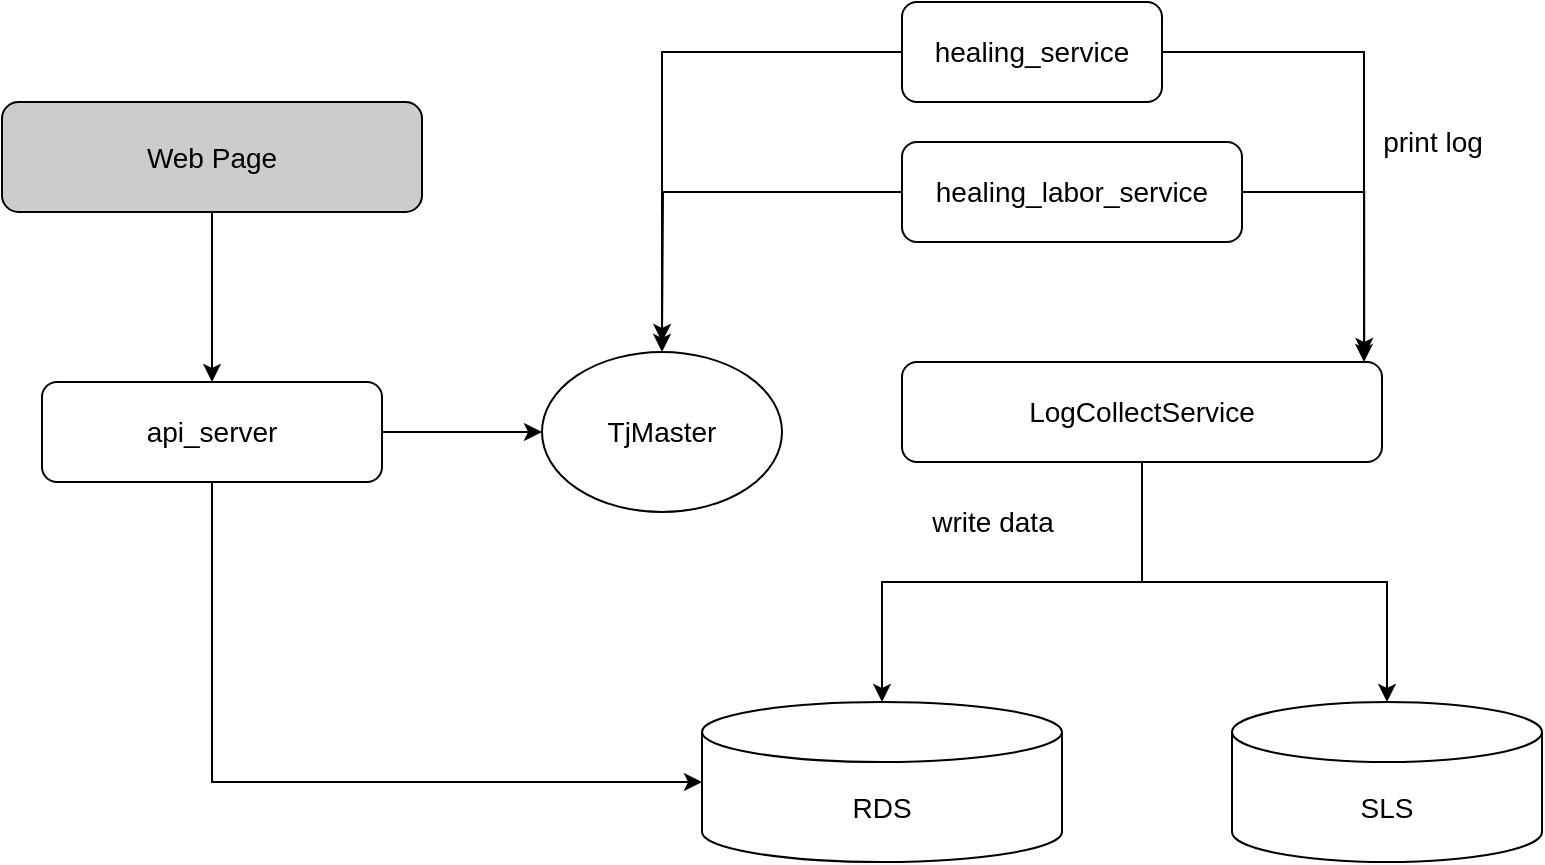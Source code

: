 <mxfile version="14.4.6" type="github">
  <diagram id="3tbKJSFBkIZXBH35SvDg" name="第 1 页">
    <mxGraphModel dx="1298" dy="888" grid="1" gridSize="10" guides="1" tooltips="1" connect="1" arrows="1" fold="1" page="1" pageScale="1" pageWidth="827" pageHeight="1169" math="0" shadow="0">
      <root>
        <mxCell id="0" />
        <mxCell id="1" parent="0" />
        <mxCell id="wN6Hmgq2XUdqvaNO75xX-20" style="edgeStyle=orthogonalEdgeStyle;rounded=0;orthogonalLoop=1;jettySize=auto;html=1;fontSize=14;exitX=1;exitY=0.5;exitDx=0;exitDy=0;" edge="1" parent="1" source="wN6Hmgq2XUdqvaNO75xX-1">
          <mxGeometry relative="1" as="geometry">
            <mxPoint x="711" y="340" as="targetPoint" />
            <Array as="points">
              <mxPoint x="711" y="185" />
            </Array>
          </mxGeometry>
        </mxCell>
        <mxCell id="wN6Hmgq2XUdqvaNO75xX-23" style="edgeStyle=orthogonalEdgeStyle;rounded=0;orthogonalLoop=1;jettySize=auto;html=1;entryX=0.5;entryY=0;entryDx=0;entryDy=0;fontSize=14;" edge="1" parent="1" source="wN6Hmgq2XUdqvaNO75xX-1" target="wN6Hmgq2XUdqvaNO75xX-19">
          <mxGeometry relative="1" as="geometry" />
        </mxCell>
        <mxCell id="wN6Hmgq2XUdqvaNO75xX-1" value="healing_service" style="rounded=1;whiteSpace=wrap;html=1;fontSize=14;" vertex="1" parent="1">
          <mxGeometry x="480" y="160" width="130" height="50" as="geometry" />
        </mxCell>
        <mxCell id="wN6Hmgq2XUdqvaNO75xX-22" style="edgeStyle=orthogonalEdgeStyle;rounded=0;orthogonalLoop=1;jettySize=auto;html=1;entryX=0.963;entryY=-0.06;entryDx=0;entryDy=0;entryPerimeter=0;fontSize=14;exitX=1;exitY=0.5;exitDx=0;exitDy=0;" edge="1" parent="1" source="wN6Hmgq2XUdqvaNO75xX-2" target="wN6Hmgq2XUdqvaNO75xX-4">
          <mxGeometry relative="1" as="geometry" />
        </mxCell>
        <mxCell id="wN6Hmgq2XUdqvaNO75xX-24" style="edgeStyle=orthogonalEdgeStyle;rounded=0;orthogonalLoop=1;jettySize=auto;html=1;fontSize=14;" edge="1" parent="1" source="wN6Hmgq2XUdqvaNO75xX-2">
          <mxGeometry relative="1" as="geometry">
            <mxPoint x="360" y="330" as="targetPoint" />
          </mxGeometry>
        </mxCell>
        <mxCell id="wN6Hmgq2XUdqvaNO75xX-2" value="healing_labor_service" style="rounded=1;whiteSpace=wrap;html=1;fontSize=14;" vertex="1" parent="1">
          <mxGeometry x="480" y="230" width="170" height="50" as="geometry" />
        </mxCell>
        <mxCell id="wN6Hmgq2XUdqvaNO75xX-3" value="SLS" style="shape=cylinder3;whiteSpace=wrap;html=1;boundedLbl=1;backgroundOutline=1;size=15;fontSize=14;" vertex="1" parent="1">
          <mxGeometry x="645" y="510" width="155" height="80" as="geometry" />
        </mxCell>
        <mxCell id="wN6Hmgq2XUdqvaNO75xX-9" style="edgeStyle=orthogonalEdgeStyle;rounded=0;orthogonalLoop=1;jettySize=auto;html=1;fontSize=14;" edge="1" parent="1" source="wN6Hmgq2XUdqvaNO75xX-4" target="wN6Hmgq2XUdqvaNO75xX-5">
          <mxGeometry relative="1" as="geometry" />
        </mxCell>
        <mxCell id="wN6Hmgq2XUdqvaNO75xX-10" style="edgeStyle=orthogonalEdgeStyle;rounded=0;orthogonalLoop=1;jettySize=auto;html=1;fontSize=14;" edge="1" parent="1" source="wN6Hmgq2XUdqvaNO75xX-4" target="wN6Hmgq2XUdqvaNO75xX-3">
          <mxGeometry relative="1" as="geometry" />
        </mxCell>
        <mxCell id="wN6Hmgq2XUdqvaNO75xX-4" value="LogCollectService" style="rounded=1;whiteSpace=wrap;html=1;fontSize=14;" vertex="1" parent="1">
          <mxGeometry x="480" y="340" width="240" height="50" as="geometry" />
        </mxCell>
        <mxCell id="wN6Hmgq2XUdqvaNO75xX-5" value="RDS" style="shape=cylinder3;whiteSpace=wrap;html=1;boundedLbl=1;backgroundOutline=1;size=15;fontSize=14;" vertex="1" parent="1">
          <mxGeometry x="380" y="510" width="180" height="80" as="geometry" />
        </mxCell>
        <mxCell id="wN6Hmgq2XUdqvaNO75xX-8" value="print log" style="text;html=1;align=center;verticalAlign=middle;resizable=0;points=[];autosize=1;fontSize=14;" vertex="1" parent="1">
          <mxGeometry x="710" y="220" width="70" height="20" as="geometry" />
        </mxCell>
        <mxCell id="wN6Hmgq2XUdqvaNO75xX-11" value="write data" style="text;html=1;align=center;verticalAlign=middle;resizable=0;points=[];autosize=1;fontSize=14;" vertex="1" parent="1">
          <mxGeometry x="485" y="410" width="80" height="20" as="geometry" />
        </mxCell>
        <mxCell id="wN6Hmgq2XUdqvaNO75xX-16" style="edgeStyle=orthogonalEdgeStyle;rounded=0;orthogonalLoop=1;jettySize=auto;html=1;entryX=0;entryY=0.5;entryDx=0;entryDy=0;entryPerimeter=0;fontSize=14;exitX=0.5;exitY=1;exitDx=0;exitDy=0;" edge="1" parent="1" source="wN6Hmgq2XUdqvaNO75xX-13" target="wN6Hmgq2XUdqvaNO75xX-5">
          <mxGeometry relative="1" as="geometry" />
        </mxCell>
        <mxCell id="wN6Hmgq2XUdqvaNO75xX-25" style="edgeStyle=orthogonalEdgeStyle;rounded=0;orthogonalLoop=1;jettySize=auto;html=1;entryX=0;entryY=0.5;entryDx=0;entryDy=0;fontSize=14;" edge="1" parent="1" source="wN6Hmgq2XUdqvaNO75xX-13" target="wN6Hmgq2XUdqvaNO75xX-19">
          <mxGeometry relative="1" as="geometry" />
        </mxCell>
        <mxCell id="wN6Hmgq2XUdqvaNO75xX-13" value="api_server" style="rounded=1;whiteSpace=wrap;html=1;fontSize=14;" vertex="1" parent="1">
          <mxGeometry x="50" y="350" width="170" height="50" as="geometry" />
        </mxCell>
        <mxCell id="wN6Hmgq2XUdqvaNO75xX-15" value="" style="edgeStyle=orthogonalEdgeStyle;rounded=0;orthogonalLoop=1;jettySize=auto;html=1;fontSize=14;" edge="1" parent="1" source="wN6Hmgq2XUdqvaNO75xX-14" target="wN6Hmgq2XUdqvaNO75xX-13">
          <mxGeometry relative="1" as="geometry" />
        </mxCell>
        <mxCell id="wN6Hmgq2XUdqvaNO75xX-14" value="Web Page" style="rounded=1;whiteSpace=wrap;html=1;fontSize=14;fillColor=#CCCCCC;" vertex="1" parent="1">
          <mxGeometry x="30" y="210" width="210" height="55" as="geometry" />
        </mxCell>
        <mxCell id="wN6Hmgq2XUdqvaNO75xX-19" value="TjMaster" style="ellipse;whiteSpace=wrap;html=1;fontSize=14;fillColor=#FFFFFF;" vertex="1" parent="1">
          <mxGeometry x="300" y="335" width="120" height="80" as="geometry" />
        </mxCell>
      </root>
    </mxGraphModel>
  </diagram>
</mxfile>
